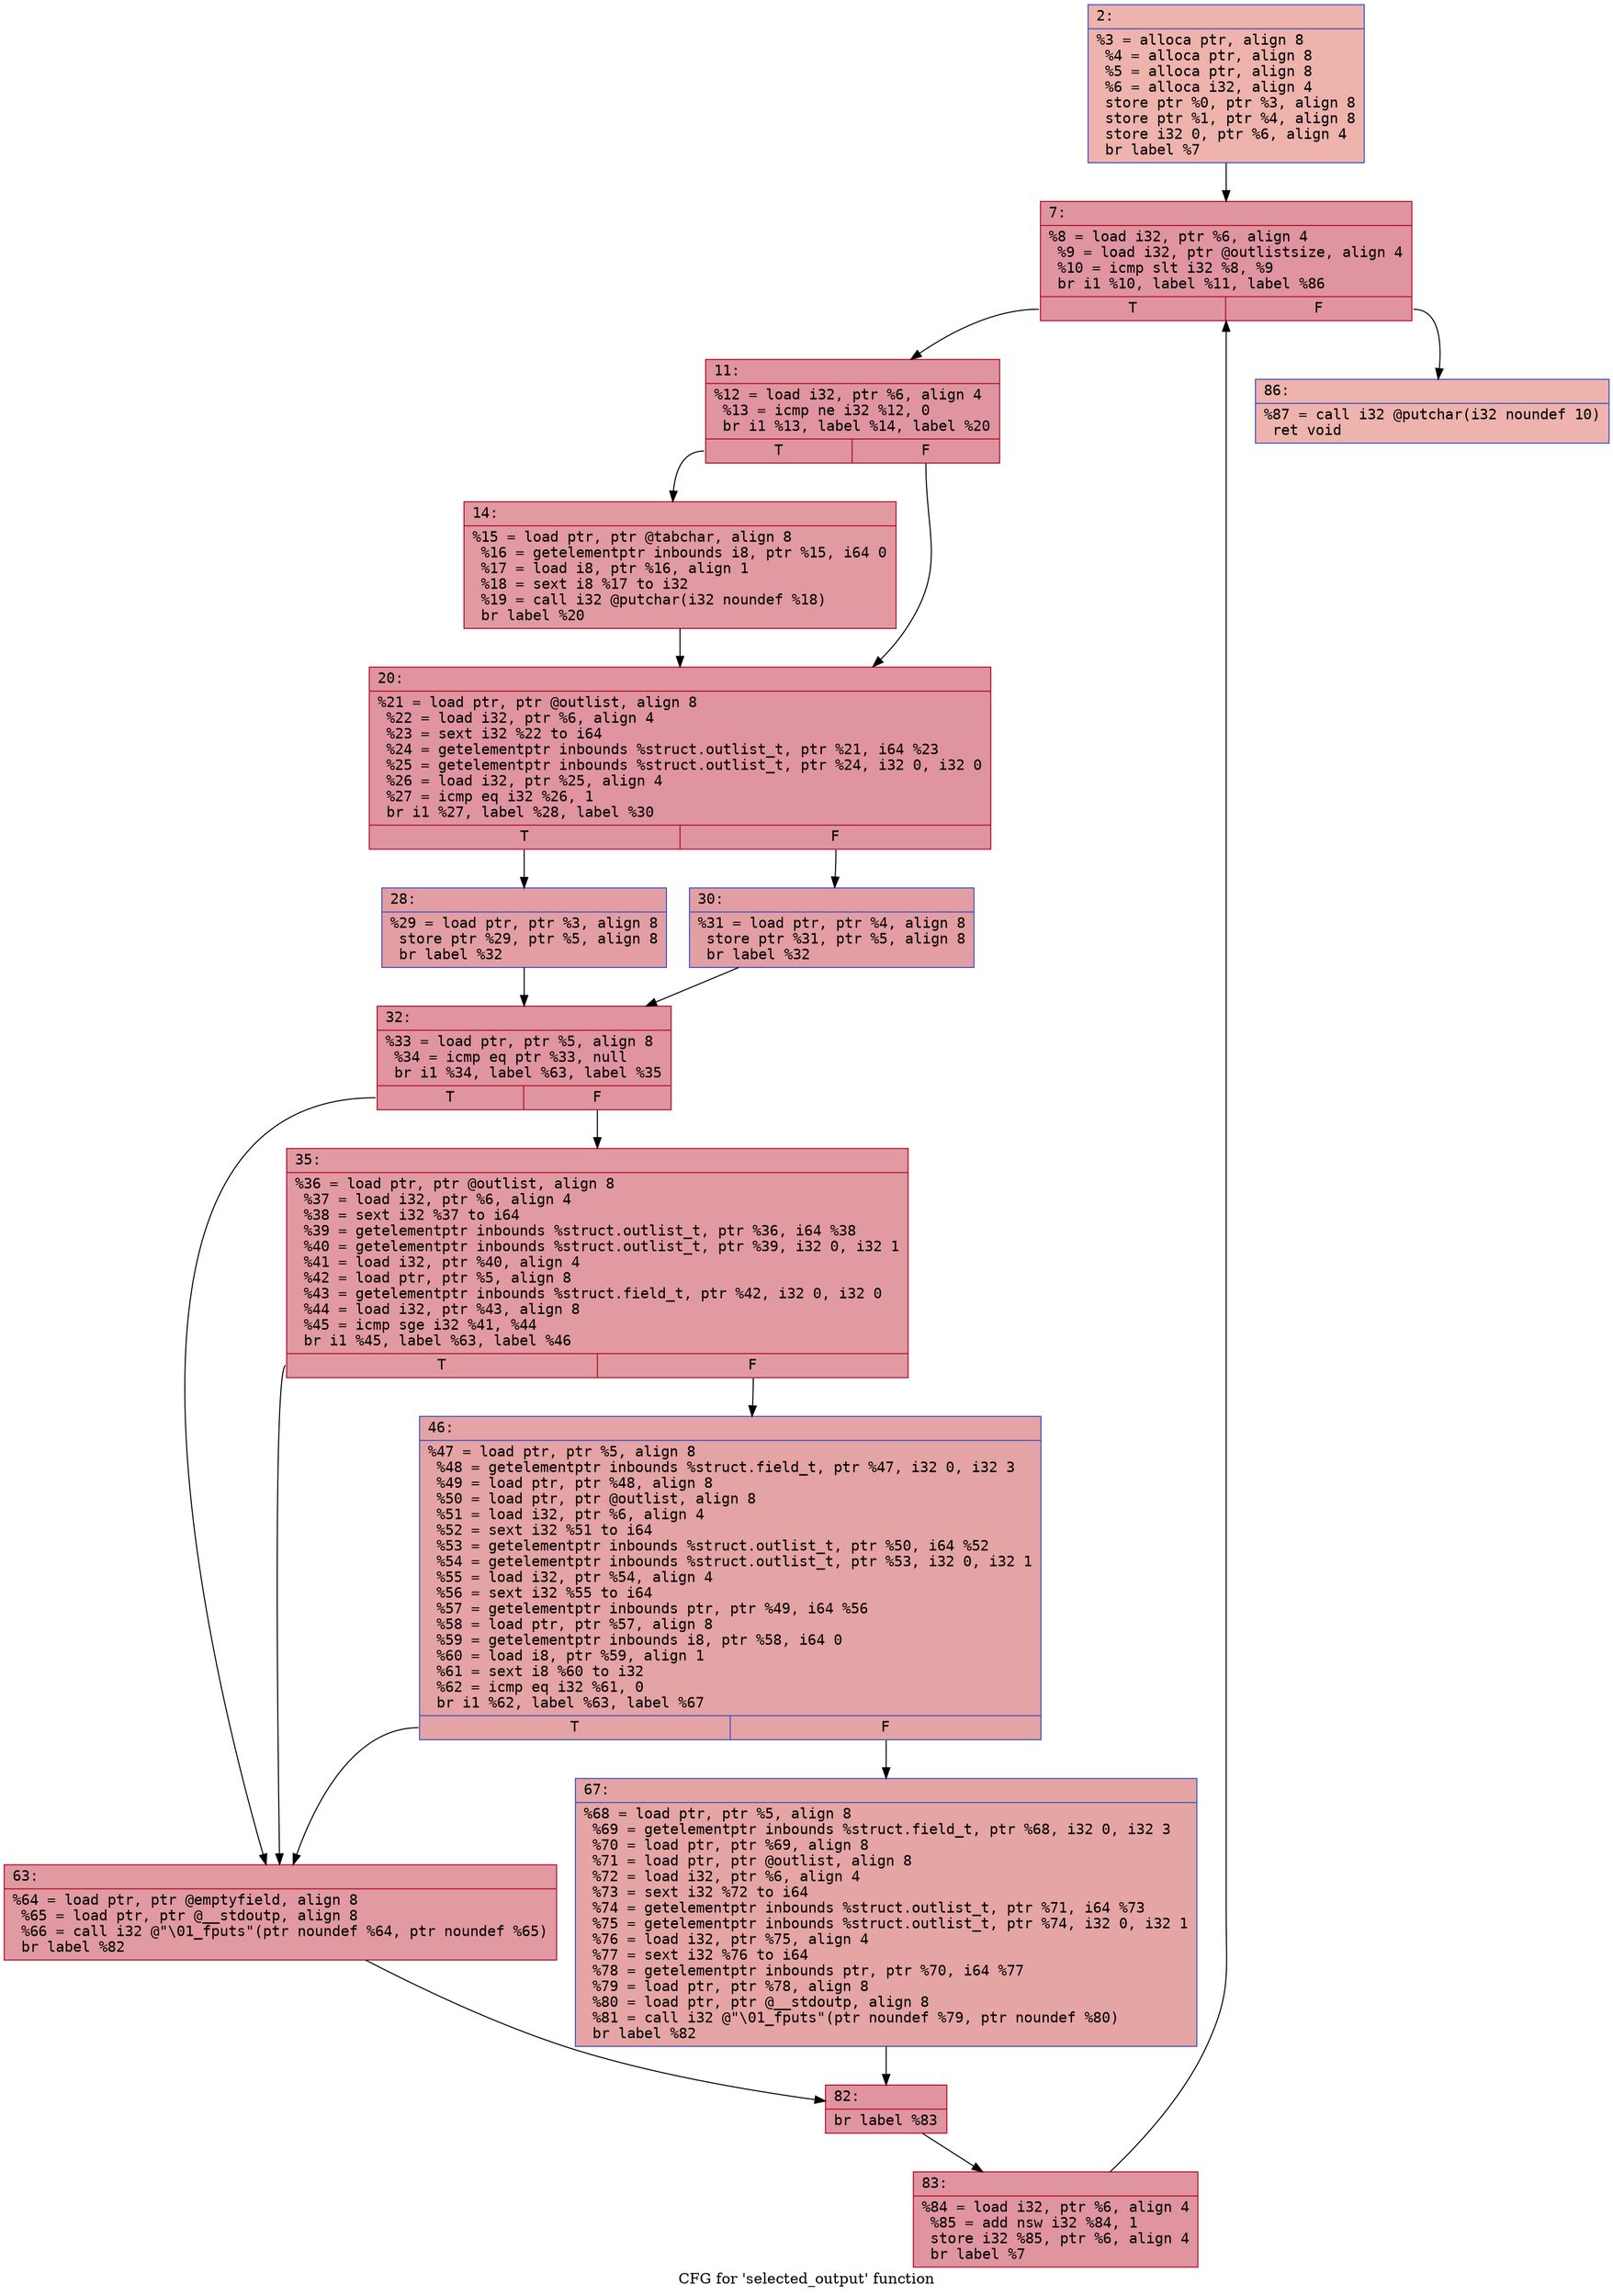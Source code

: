 digraph "CFG for 'selected_output' function" {
	label="CFG for 'selected_output' function";

	Node0x600001035310 [shape=record,color="#3d50c3ff", style=filled, fillcolor="#d6524470" fontname="Courier",label="{2:\l|  %3 = alloca ptr, align 8\l  %4 = alloca ptr, align 8\l  %5 = alloca ptr, align 8\l  %6 = alloca i32, align 4\l  store ptr %0, ptr %3, align 8\l  store ptr %1, ptr %4, align 8\l  store i32 0, ptr %6, align 4\l  br label %7\l}"];
	Node0x600001035310 -> Node0x600001035360[tooltip="2 -> 7\nProbability 100.00%" ];
	Node0x600001035360 [shape=record,color="#b70d28ff", style=filled, fillcolor="#b70d2870" fontname="Courier",label="{7:\l|  %8 = load i32, ptr %6, align 4\l  %9 = load i32, ptr @outlistsize, align 4\l  %10 = icmp slt i32 %8, %9\l  br i1 %10, label %11, label %86\l|{<s0>T|<s1>F}}"];
	Node0x600001035360:s0 -> Node0x6000010353b0[tooltip="7 -> 11\nProbability 96.88%" ];
	Node0x600001035360:s1 -> Node0x600001035770[tooltip="7 -> 86\nProbability 3.12%" ];
	Node0x6000010353b0 [shape=record,color="#b70d28ff", style=filled, fillcolor="#b70d2870" fontname="Courier",label="{11:\l|  %12 = load i32, ptr %6, align 4\l  %13 = icmp ne i32 %12, 0\l  br i1 %13, label %14, label %20\l|{<s0>T|<s1>F}}"];
	Node0x6000010353b0:s0 -> Node0x600001035400[tooltip="11 -> 14\nProbability 62.50%" ];
	Node0x6000010353b0:s1 -> Node0x600001035450[tooltip="11 -> 20\nProbability 37.50%" ];
	Node0x600001035400 [shape=record,color="#b70d28ff", style=filled, fillcolor="#bb1b2c70" fontname="Courier",label="{14:\l|  %15 = load ptr, ptr @tabchar, align 8\l  %16 = getelementptr inbounds i8, ptr %15, i64 0\l  %17 = load i8, ptr %16, align 1\l  %18 = sext i8 %17 to i32\l  %19 = call i32 @putchar(i32 noundef %18)\l  br label %20\l}"];
	Node0x600001035400 -> Node0x600001035450[tooltip="14 -> 20\nProbability 100.00%" ];
	Node0x600001035450 [shape=record,color="#b70d28ff", style=filled, fillcolor="#b70d2870" fontname="Courier",label="{20:\l|  %21 = load ptr, ptr @outlist, align 8\l  %22 = load i32, ptr %6, align 4\l  %23 = sext i32 %22 to i64\l  %24 = getelementptr inbounds %struct.outlist_t, ptr %21, i64 %23\l  %25 = getelementptr inbounds %struct.outlist_t, ptr %24, i32 0, i32 0\l  %26 = load i32, ptr %25, align 4\l  %27 = icmp eq i32 %26, 1\l  br i1 %27, label %28, label %30\l|{<s0>T|<s1>F}}"];
	Node0x600001035450:s0 -> Node0x6000010354a0[tooltip="20 -> 28\nProbability 50.00%" ];
	Node0x600001035450:s1 -> Node0x6000010354f0[tooltip="20 -> 30\nProbability 50.00%" ];
	Node0x6000010354a0 [shape=record,color="#3d50c3ff", style=filled, fillcolor="#be242e70" fontname="Courier",label="{28:\l|  %29 = load ptr, ptr %3, align 8\l  store ptr %29, ptr %5, align 8\l  br label %32\l}"];
	Node0x6000010354a0 -> Node0x600001035540[tooltip="28 -> 32\nProbability 100.00%" ];
	Node0x6000010354f0 [shape=record,color="#3d50c3ff", style=filled, fillcolor="#be242e70" fontname="Courier",label="{30:\l|  %31 = load ptr, ptr %4, align 8\l  store ptr %31, ptr %5, align 8\l  br label %32\l}"];
	Node0x6000010354f0 -> Node0x600001035540[tooltip="30 -> 32\nProbability 100.00%" ];
	Node0x600001035540 [shape=record,color="#b70d28ff", style=filled, fillcolor="#b70d2870" fontname="Courier",label="{32:\l|  %33 = load ptr, ptr %5, align 8\l  %34 = icmp eq ptr %33, null\l  br i1 %34, label %63, label %35\l|{<s0>T|<s1>F}}"];
	Node0x600001035540:s0 -> Node0x600001035630[tooltip="32 -> 63\nProbability 37.50%" ];
	Node0x600001035540:s1 -> Node0x600001035590[tooltip="32 -> 35\nProbability 62.50%" ];
	Node0x600001035590 [shape=record,color="#b70d28ff", style=filled, fillcolor="#bb1b2c70" fontname="Courier",label="{35:\l|  %36 = load ptr, ptr @outlist, align 8\l  %37 = load i32, ptr %6, align 4\l  %38 = sext i32 %37 to i64\l  %39 = getelementptr inbounds %struct.outlist_t, ptr %36, i64 %38\l  %40 = getelementptr inbounds %struct.outlist_t, ptr %39, i32 0, i32 1\l  %41 = load i32, ptr %40, align 4\l  %42 = load ptr, ptr %5, align 8\l  %43 = getelementptr inbounds %struct.field_t, ptr %42, i32 0, i32 0\l  %44 = load i32, ptr %43, align 8\l  %45 = icmp sge i32 %41, %44\l  br i1 %45, label %63, label %46\l|{<s0>T|<s1>F}}"];
	Node0x600001035590:s0 -> Node0x600001035630[tooltip="35 -> 63\nProbability 50.00%" ];
	Node0x600001035590:s1 -> Node0x6000010355e0[tooltip="35 -> 46\nProbability 50.00%" ];
	Node0x6000010355e0 [shape=record,color="#3d50c3ff", style=filled, fillcolor="#c32e3170" fontname="Courier",label="{46:\l|  %47 = load ptr, ptr %5, align 8\l  %48 = getelementptr inbounds %struct.field_t, ptr %47, i32 0, i32 3\l  %49 = load ptr, ptr %48, align 8\l  %50 = load ptr, ptr @outlist, align 8\l  %51 = load i32, ptr %6, align 4\l  %52 = sext i32 %51 to i64\l  %53 = getelementptr inbounds %struct.outlist_t, ptr %50, i64 %52\l  %54 = getelementptr inbounds %struct.outlist_t, ptr %53, i32 0, i32 1\l  %55 = load i32, ptr %54, align 4\l  %56 = sext i32 %55 to i64\l  %57 = getelementptr inbounds ptr, ptr %49, i64 %56\l  %58 = load ptr, ptr %57, align 8\l  %59 = getelementptr inbounds i8, ptr %58, i64 0\l  %60 = load i8, ptr %59, align 1\l  %61 = sext i8 %60 to i32\l  %62 = icmp eq i32 %61, 0\l  br i1 %62, label %63, label %67\l|{<s0>T|<s1>F}}"];
	Node0x6000010355e0:s0 -> Node0x600001035630[tooltip="46 -> 63\nProbability 37.50%" ];
	Node0x6000010355e0:s1 -> Node0x600001035680[tooltip="46 -> 67\nProbability 62.50%" ];
	Node0x600001035630 [shape=record,color="#b70d28ff", style=filled, fillcolor="#bb1b2c70" fontname="Courier",label="{63:\l|  %64 = load ptr, ptr @emptyfield, align 8\l  %65 = load ptr, ptr @__stdoutp, align 8\l  %66 = call i32 @\"\\01_fputs\"(ptr noundef %64, ptr noundef %65)\l  br label %82\l}"];
	Node0x600001035630 -> Node0x6000010356d0[tooltip="63 -> 82\nProbability 100.00%" ];
	Node0x600001035680 [shape=record,color="#3d50c3ff", style=filled, fillcolor="#c5333470" fontname="Courier",label="{67:\l|  %68 = load ptr, ptr %5, align 8\l  %69 = getelementptr inbounds %struct.field_t, ptr %68, i32 0, i32 3\l  %70 = load ptr, ptr %69, align 8\l  %71 = load ptr, ptr @outlist, align 8\l  %72 = load i32, ptr %6, align 4\l  %73 = sext i32 %72 to i64\l  %74 = getelementptr inbounds %struct.outlist_t, ptr %71, i64 %73\l  %75 = getelementptr inbounds %struct.outlist_t, ptr %74, i32 0, i32 1\l  %76 = load i32, ptr %75, align 4\l  %77 = sext i32 %76 to i64\l  %78 = getelementptr inbounds ptr, ptr %70, i64 %77\l  %79 = load ptr, ptr %78, align 8\l  %80 = load ptr, ptr @__stdoutp, align 8\l  %81 = call i32 @\"\\01_fputs\"(ptr noundef %79, ptr noundef %80)\l  br label %82\l}"];
	Node0x600001035680 -> Node0x6000010356d0[tooltip="67 -> 82\nProbability 100.00%" ];
	Node0x6000010356d0 [shape=record,color="#b70d28ff", style=filled, fillcolor="#b70d2870" fontname="Courier",label="{82:\l|  br label %83\l}"];
	Node0x6000010356d0 -> Node0x600001035720[tooltip="82 -> 83\nProbability 100.00%" ];
	Node0x600001035720 [shape=record,color="#b70d28ff", style=filled, fillcolor="#b70d2870" fontname="Courier",label="{83:\l|  %84 = load i32, ptr %6, align 4\l  %85 = add nsw i32 %84, 1\l  store i32 %85, ptr %6, align 4\l  br label %7\l}"];
	Node0x600001035720 -> Node0x600001035360[tooltip="83 -> 7\nProbability 100.00%" ];
	Node0x600001035770 [shape=record,color="#3d50c3ff", style=filled, fillcolor="#d6524470" fontname="Courier",label="{86:\l|  %87 = call i32 @putchar(i32 noundef 10)\l  ret void\l}"];
}
